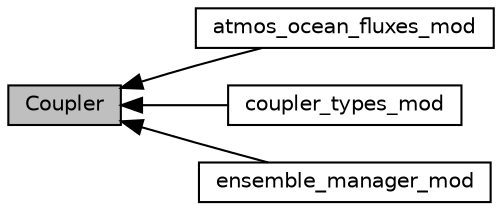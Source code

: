digraph "Coupler"
{
  edge [fontname="Helvetica",fontsize="10",labelfontname="Helvetica",labelfontsize="10"];
  node [fontname="Helvetica",fontsize="10",shape=box];
  rankdir=LR;
  Node2 [label="atmos_ocean_fluxes_mod",height=0.2,width=0.4,color="black", fillcolor="white", style="filled",URL="$group__atmos__ocean__fluxes__mod.html",tooltip="Implementation of routines to solve the gas fluxes at the ocean surface for a coupled model as outlin..."];
  Node1 [label="Coupler",height=0.2,width=0.4,color="black", fillcolor="grey75", style="filled", fontcolor="black",tooltip="Modules and associated files in the coupler directory."];
  Node3 [label="coupler_types_mod",height=0.2,width=0.4,color="black", fillcolor="white", style="filled",URL="$group__coupler__types__mod.html",tooltip="This module contains type declarations for the coupler."];
  Node4 [label="ensemble_manager_mod",height=0.2,width=0.4,color="black", fillcolor="white", style="filled",URL="$group__ensemble__manager__mod.html",tooltip="Routines for setting up and managing ensembles and ensemble pe lists."];
  Node1->Node2 [shape=plaintext, dir="back", style="solid"];
  Node1->Node3 [shape=plaintext, dir="back", style="solid"];
  Node1->Node4 [shape=plaintext, dir="back", style="solid"];
}
